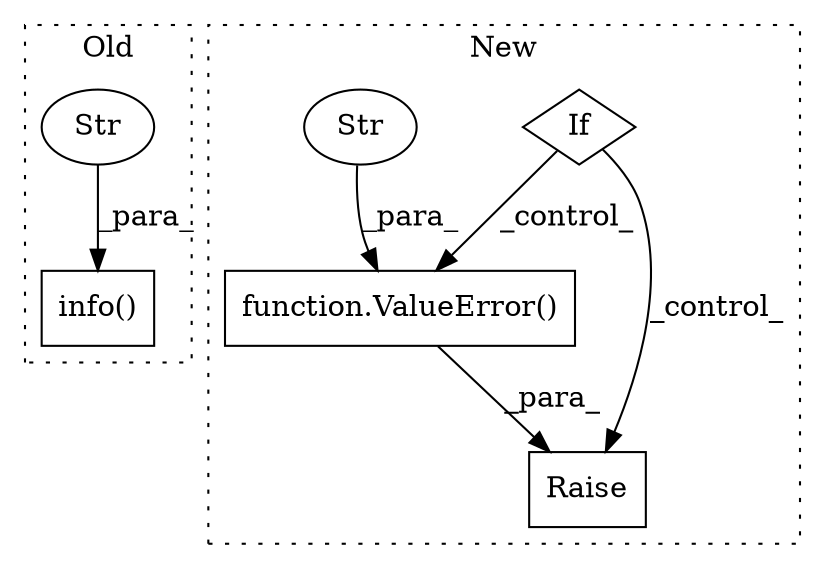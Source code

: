 digraph G {
subgraph cluster0 {
1 [label="info()" a="75" s="11971,12030" l="13,1" shape="box"];
6 [label="Str" a="66" s="11984" l="46" shape="ellipse"];
label = "Old";
style="dotted";
}
subgraph cluster1 {
2 [label="function.ValueError()" a="75" s="11902,11970" l="11,1" shape="box"];
3 [label="Raise" a="91" s="11896" l="6" shape="box"];
4 [label="If" a="96" s="11832" l="3" shape="diamond"];
5 [label="Str" a="66" s="11913" l="57" shape="ellipse"];
label = "New";
style="dotted";
}
2 -> 3 [label="_para_"];
4 -> 2 [label="_control_"];
4 -> 3 [label="_control_"];
5 -> 2 [label="_para_"];
6 -> 1 [label="_para_"];
}